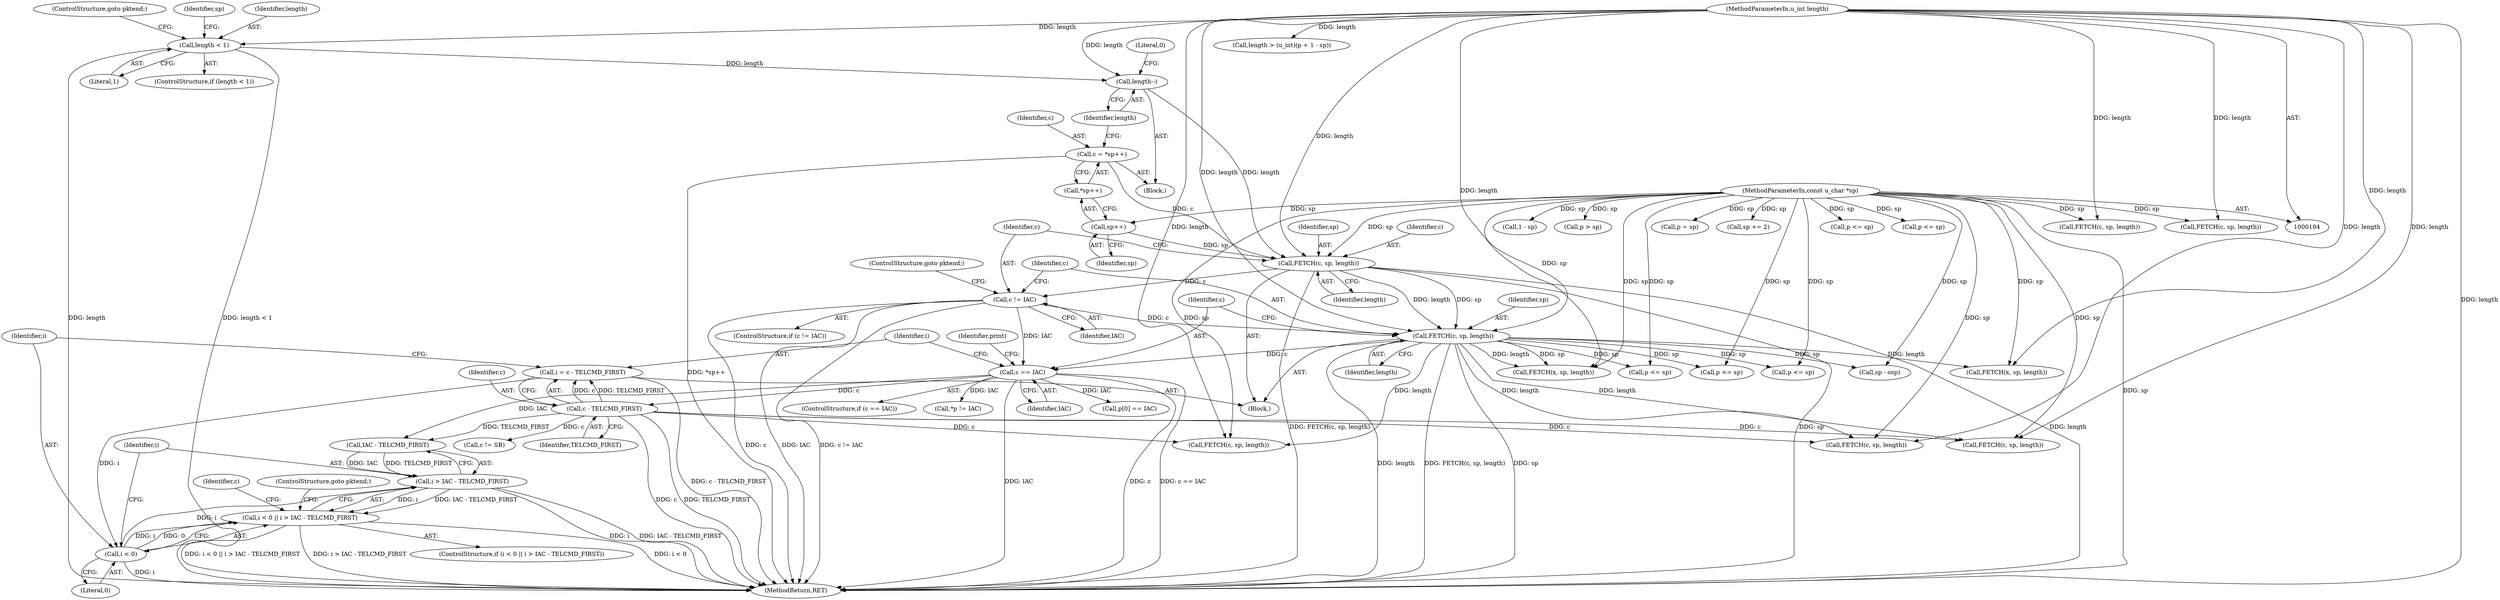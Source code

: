 digraph "0_tcpdump_8934a7d6307267d301182f19ed162563717e29e3@integer" {
"1000158" [label="(Call,i = c - TELCMD_FIRST)"];
"1000160" [label="(Call,c - TELCMD_FIRST)"];
"1000147" [label="(Call,c == IAC)"];
"1000142" [label="(Call,FETCH(c, sp, length))"];
"1000138" [label="(Call,c != IAC)"];
"1000133" [label="(Call,FETCH(c, sp, length))"];
"1000125" [label="(Call,c = *sp++)"];
"1000128" [label="(Call,sp++)"];
"1000106" [label="(MethodParameterIn,const u_char *sp)"];
"1000130" [label="(Call,length--)"];
"1000118" [label="(Call,length < 1)"];
"1000107" [label="(MethodParameterIn,u_int length)"];
"1000165" [label="(Call,i < 0)"];
"1000164" [label="(Call,i < 0 || i > IAC - TELCMD_FIRST)"];
"1000168" [label="(Call,i > IAC - TELCMD_FIRST)"];
"1000166" [label="(Identifier,i)"];
"1000160" [label="(Call,c - TELCMD_FIRST)"];
"1000135" [label="(Identifier,sp)"];
"1000119" [label="(Identifier,length)"];
"1000224" [label="(Call,c != SB)"];
"1000138" [label="(Call,c != IAC)"];
"1000129" [label="(Identifier,sp)"];
"1000128" [label="(Call,sp++)"];
"1000397" [label="(Call,sp += 2)"];
"1000158" [label="(Call,i = c - TELCMD_FIRST)"];
"1000146" [label="(ControlStructure,if (c == IAC))"];
"1000116" [label="(Block,)"];
"1000163" [label="(ControlStructure,if (i < 0 || i > IAC - TELCMD_FIRST))"];
"1000161" [label="(Identifier,c)"];
"1000265" [label="(Call,*p != IAC)"];
"1000142" [label="(Call,FETCH(c, sp, length))"];
"1000175" [label="(Identifier,c)"];
"1000127" [label="(Call,*sp++)"];
"1000162" [label="(Identifier,TELCMD_FIRST)"];
"1000279" [label="(Call,FETCH(c, sp, length))"];
"1000315" [label="(Call,p <= sp)"];
"1000415" [label="(Call,sp - osp)"];
"1000294" [label="(Call,p <= sp)"];
"1000130" [label="(Call,length--)"];
"1000132" [label="(Literal,0)"];
"1000232" [label="(Call,length > (u_int)(p + 1 - sp))"];
"1000169" [label="(Identifier,i)"];
"1000148" [label="(Identifier,c)"];
"1000109" [label="(Block,)"];
"1000107" [label="(MethodParameterIn,u_int length)"];
"1000136" [label="(Identifier,length)"];
"1000170" [label="(Call,IAC - TELCMD_FIRST)"];
"1000125" [label="(Call,c = *sp++)"];
"1000334" [label="(Call,p <= sp)"];
"1000165" [label="(Call,i < 0)"];
"1000168" [label="(Call,i > IAC - TELCMD_FIRST)"];
"1000143" [label="(Identifier,c)"];
"1000140" [label="(Identifier,IAC)"];
"1000275" [label="(Call,p <= sp)"];
"1000338" [label="(Call,FETCH(c, sp, length))"];
"1000167" [label="(Literal,0)"];
"1000134" [label="(Identifier,c)"];
"1000159" [label="(Identifier,i)"];
"1000131" [label="(Identifier,length)"];
"1000149" [label="(Identifier,IAC)"];
"1000121" [label="(ControlStructure,goto pktend;)"];
"1000133" [label="(Call,FETCH(c, sp, length))"];
"1000164" [label="(Call,i < 0 || i > IAC - TELCMD_FIRST)"];
"1000429" [label="(MethodReturn,RET)"];
"1000182" [label="(Call,FETCH(x, sp, length))"];
"1000359" [label="(Call,FETCH(c, sp, length))"];
"1000141" [label="(ControlStructure,goto pktend;)"];
"1000173" [label="(ControlStructure,goto pktend;)"];
"1000238" [label="(Call,1 - sp)"];
"1000375" [label="(Call,p > sp)"];
"1000147" [label="(Call,c == IAC)"];
"1000145" [label="(Identifier,length)"];
"1000355" [label="(Call,p <= sp)"];
"1000379" [label="(Call,FETCH(x, sp, length))"];
"1000126" [label="(Identifier,c)"];
"1000319" [label="(Call,FETCH(c, sp, length))"];
"1000152" [label="(Identifier,print)"];
"1000139" [label="(Identifier,c)"];
"1000120" [label="(Literal,1)"];
"1000106" [label="(MethodParameterIn,const u_char *sp)"];
"1000228" [label="(Call,p = sp)"];
"1000118" [label="(Call,length < 1)"];
"1000144" [label="(Identifier,sp)"];
"1000137" [label="(ControlStructure,if (c != IAC))"];
"1000298" [label="(Call,FETCH(c, sp, length))"];
"1000124" [label="(Identifier,sp)"];
"1000117" [label="(ControlStructure,if (length < 1))"];
"1000248" [label="(Call,p[0] == IAC)"];
"1000158" -> "1000109"  [label="AST: "];
"1000158" -> "1000160"  [label="CFG: "];
"1000159" -> "1000158"  [label="AST: "];
"1000160" -> "1000158"  [label="AST: "];
"1000166" -> "1000158"  [label="CFG: "];
"1000158" -> "1000429"  [label="DDG: c - TELCMD_FIRST"];
"1000160" -> "1000158"  [label="DDG: c"];
"1000160" -> "1000158"  [label="DDG: TELCMD_FIRST"];
"1000158" -> "1000165"  [label="DDG: i"];
"1000160" -> "1000162"  [label="CFG: "];
"1000161" -> "1000160"  [label="AST: "];
"1000162" -> "1000160"  [label="AST: "];
"1000160" -> "1000429"  [label="DDG: TELCMD_FIRST"];
"1000160" -> "1000429"  [label="DDG: c"];
"1000147" -> "1000160"  [label="DDG: c"];
"1000160" -> "1000170"  [label="DDG: TELCMD_FIRST"];
"1000160" -> "1000224"  [label="DDG: c"];
"1000160" -> "1000279"  [label="DDG: c"];
"1000160" -> "1000319"  [label="DDG: c"];
"1000160" -> "1000359"  [label="DDG: c"];
"1000147" -> "1000146"  [label="AST: "];
"1000147" -> "1000149"  [label="CFG: "];
"1000148" -> "1000147"  [label="AST: "];
"1000149" -> "1000147"  [label="AST: "];
"1000152" -> "1000147"  [label="CFG: "];
"1000159" -> "1000147"  [label="CFG: "];
"1000147" -> "1000429"  [label="DDG: IAC"];
"1000147" -> "1000429"  [label="DDG: c"];
"1000147" -> "1000429"  [label="DDG: c == IAC"];
"1000142" -> "1000147"  [label="DDG: c"];
"1000138" -> "1000147"  [label="DDG: IAC"];
"1000147" -> "1000170"  [label="DDG: IAC"];
"1000147" -> "1000248"  [label="DDG: IAC"];
"1000147" -> "1000265"  [label="DDG: IAC"];
"1000142" -> "1000109"  [label="AST: "];
"1000142" -> "1000145"  [label="CFG: "];
"1000143" -> "1000142"  [label="AST: "];
"1000144" -> "1000142"  [label="AST: "];
"1000145" -> "1000142"  [label="AST: "];
"1000148" -> "1000142"  [label="CFG: "];
"1000142" -> "1000429"  [label="DDG: FETCH(c, sp, length)"];
"1000142" -> "1000429"  [label="DDG: sp"];
"1000142" -> "1000429"  [label="DDG: length"];
"1000138" -> "1000142"  [label="DDG: c"];
"1000133" -> "1000142"  [label="DDG: sp"];
"1000133" -> "1000142"  [label="DDG: length"];
"1000106" -> "1000142"  [label="DDG: sp"];
"1000107" -> "1000142"  [label="DDG: length"];
"1000142" -> "1000182"  [label="DDG: sp"];
"1000142" -> "1000182"  [label="DDG: length"];
"1000142" -> "1000275"  [label="DDG: sp"];
"1000142" -> "1000279"  [label="DDG: length"];
"1000142" -> "1000315"  [label="DDG: sp"];
"1000142" -> "1000319"  [label="DDG: length"];
"1000142" -> "1000355"  [label="DDG: sp"];
"1000142" -> "1000359"  [label="DDG: length"];
"1000142" -> "1000379"  [label="DDG: length"];
"1000142" -> "1000415"  [label="DDG: sp"];
"1000138" -> "1000137"  [label="AST: "];
"1000138" -> "1000140"  [label="CFG: "];
"1000139" -> "1000138"  [label="AST: "];
"1000140" -> "1000138"  [label="AST: "];
"1000141" -> "1000138"  [label="CFG: "];
"1000143" -> "1000138"  [label="CFG: "];
"1000138" -> "1000429"  [label="DDG: c"];
"1000138" -> "1000429"  [label="DDG: IAC"];
"1000138" -> "1000429"  [label="DDG: c != IAC"];
"1000133" -> "1000138"  [label="DDG: c"];
"1000133" -> "1000109"  [label="AST: "];
"1000133" -> "1000136"  [label="CFG: "];
"1000134" -> "1000133"  [label="AST: "];
"1000135" -> "1000133"  [label="AST: "];
"1000136" -> "1000133"  [label="AST: "];
"1000139" -> "1000133"  [label="CFG: "];
"1000133" -> "1000429"  [label="DDG: FETCH(c, sp, length)"];
"1000133" -> "1000429"  [label="DDG: sp"];
"1000133" -> "1000429"  [label="DDG: length"];
"1000125" -> "1000133"  [label="DDG: c"];
"1000128" -> "1000133"  [label="DDG: sp"];
"1000106" -> "1000133"  [label="DDG: sp"];
"1000130" -> "1000133"  [label="DDG: length"];
"1000107" -> "1000133"  [label="DDG: length"];
"1000125" -> "1000116"  [label="AST: "];
"1000125" -> "1000127"  [label="CFG: "];
"1000126" -> "1000125"  [label="AST: "];
"1000127" -> "1000125"  [label="AST: "];
"1000131" -> "1000125"  [label="CFG: "];
"1000125" -> "1000429"  [label="DDG: *sp++"];
"1000128" -> "1000127"  [label="AST: "];
"1000128" -> "1000129"  [label="CFG: "];
"1000129" -> "1000128"  [label="AST: "];
"1000127" -> "1000128"  [label="CFG: "];
"1000106" -> "1000128"  [label="DDG: sp"];
"1000106" -> "1000104"  [label="AST: "];
"1000106" -> "1000429"  [label="DDG: sp"];
"1000106" -> "1000182"  [label="DDG: sp"];
"1000106" -> "1000228"  [label="DDG: sp"];
"1000106" -> "1000238"  [label="DDG: sp"];
"1000106" -> "1000275"  [label="DDG: sp"];
"1000106" -> "1000279"  [label="DDG: sp"];
"1000106" -> "1000294"  [label="DDG: sp"];
"1000106" -> "1000298"  [label="DDG: sp"];
"1000106" -> "1000315"  [label="DDG: sp"];
"1000106" -> "1000319"  [label="DDG: sp"];
"1000106" -> "1000334"  [label="DDG: sp"];
"1000106" -> "1000338"  [label="DDG: sp"];
"1000106" -> "1000355"  [label="DDG: sp"];
"1000106" -> "1000359"  [label="DDG: sp"];
"1000106" -> "1000375"  [label="DDG: sp"];
"1000106" -> "1000379"  [label="DDG: sp"];
"1000106" -> "1000397"  [label="DDG: sp"];
"1000106" -> "1000415"  [label="DDG: sp"];
"1000130" -> "1000116"  [label="AST: "];
"1000130" -> "1000131"  [label="CFG: "];
"1000131" -> "1000130"  [label="AST: "];
"1000132" -> "1000130"  [label="CFG: "];
"1000118" -> "1000130"  [label="DDG: length"];
"1000107" -> "1000130"  [label="DDG: length"];
"1000118" -> "1000117"  [label="AST: "];
"1000118" -> "1000120"  [label="CFG: "];
"1000119" -> "1000118"  [label="AST: "];
"1000120" -> "1000118"  [label="AST: "];
"1000121" -> "1000118"  [label="CFG: "];
"1000124" -> "1000118"  [label="CFG: "];
"1000118" -> "1000429"  [label="DDG: length < 1"];
"1000118" -> "1000429"  [label="DDG: length"];
"1000107" -> "1000118"  [label="DDG: length"];
"1000107" -> "1000104"  [label="AST: "];
"1000107" -> "1000429"  [label="DDG: length"];
"1000107" -> "1000182"  [label="DDG: length"];
"1000107" -> "1000232"  [label="DDG: length"];
"1000107" -> "1000279"  [label="DDG: length"];
"1000107" -> "1000298"  [label="DDG: length"];
"1000107" -> "1000319"  [label="DDG: length"];
"1000107" -> "1000338"  [label="DDG: length"];
"1000107" -> "1000359"  [label="DDG: length"];
"1000107" -> "1000379"  [label="DDG: length"];
"1000165" -> "1000164"  [label="AST: "];
"1000165" -> "1000167"  [label="CFG: "];
"1000166" -> "1000165"  [label="AST: "];
"1000167" -> "1000165"  [label="AST: "];
"1000169" -> "1000165"  [label="CFG: "];
"1000164" -> "1000165"  [label="CFG: "];
"1000165" -> "1000429"  [label="DDG: i"];
"1000165" -> "1000164"  [label="DDG: i"];
"1000165" -> "1000164"  [label="DDG: 0"];
"1000165" -> "1000168"  [label="DDG: i"];
"1000164" -> "1000163"  [label="AST: "];
"1000164" -> "1000168"  [label="CFG: "];
"1000168" -> "1000164"  [label="AST: "];
"1000173" -> "1000164"  [label="CFG: "];
"1000175" -> "1000164"  [label="CFG: "];
"1000164" -> "1000429"  [label="DDG: i < 0 || i > IAC - TELCMD_FIRST"];
"1000164" -> "1000429"  [label="DDG: i > IAC - TELCMD_FIRST"];
"1000164" -> "1000429"  [label="DDG: i < 0"];
"1000168" -> "1000164"  [label="DDG: i"];
"1000168" -> "1000164"  [label="DDG: IAC - TELCMD_FIRST"];
"1000168" -> "1000170"  [label="CFG: "];
"1000169" -> "1000168"  [label="AST: "];
"1000170" -> "1000168"  [label="AST: "];
"1000168" -> "1000429"  [label="DDG: i"];
"1000168" -> "1000429"  [label="DDG: IAC - TELCMD_FIRST"];
"1000170" -> "1000168"  [label="DDG: IAC"];
"1000170" -> "1000168"  [label="DDG: TELCMD_FIRST"];
}
